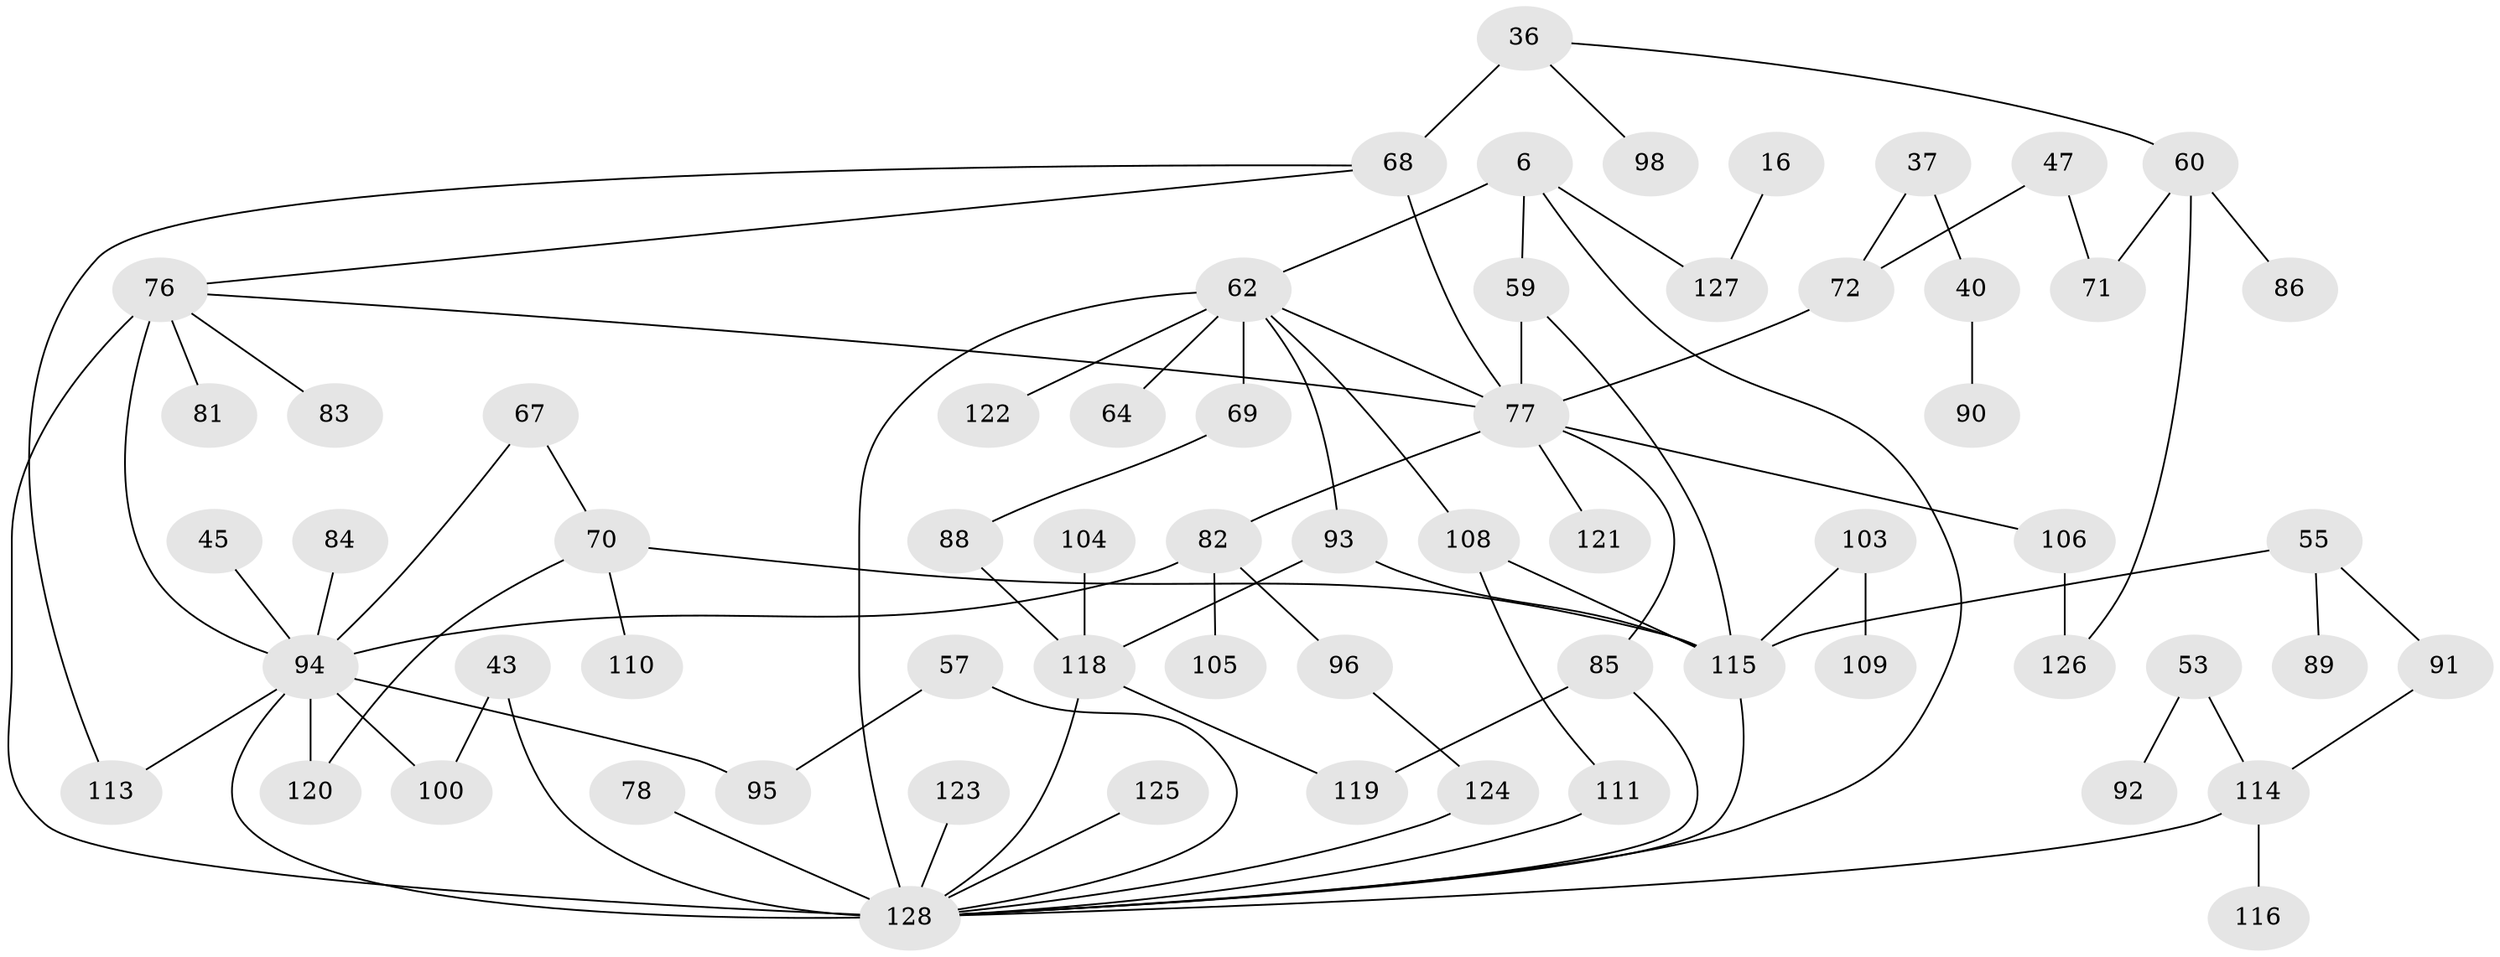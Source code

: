 // original degree distribution, {5: 0.078125, 10: 0.0078125, 2: 0.3515625, 4: 0.109375, 6: 0.03125, 3: 0.2109375, 1: 0.2109375}
// Generated by graph-tools (version 1.1) at 2025/42/03/09/25 04:42:54]
// undirected, 64 vertices, 86 edges
graph export_dot {
graph [start="1"]
  node [color=gray90,style=filled];
  6;
  16;
  36 [super="+14"];
  37;
  40;
  43;
  45;
  47 [super="+21"];
  53;
  55 [super="+49"];
  57;
  59 [super="+22"];
  60;
  62 [super="+41+38+44"];
  64;
  67;
  68 [super="+8"];
  69;
  70;
  71;
  72 [super="+5"];
  76 [super="+31+61"];
  77 [super="+54+3"];
  78;
  81;
  82 [super="+74"];
  83;
  84;
  85 [super="+7+26"];
  86;
  88;
  89;
  90;
  91;
  92;
  93 [super="+27+65"];
  94 [super="+79"];
  95;
  96 [super="+87"];
  98;
  100;
  103;
  104;
  105;
  106 [super="+99"];
  108 [super="+13+28"];
  109;
  110;
  111;
  113 [super="+17"];
  114 [super="+39"];
  115 [super="+25+80+46"];
  116;
  118 [super="+63+58+102"];
  119 [super="+107"];
  120;
  121 [super="+23"];
  122;
  123;
  124;
  125;
  126;
  127 [super="+10"];
  128 [super="+112+97+101+117"];
  6 -- 127 [weight=2];
  6 -- 59;
  6 -- 62 [weight=2];
  6 -- 128;
  16 -- 127;
  36 -- 68 [weight=2];
  36 -- 98;
  36 -- 60;
  37 -- 40;
  37 -- 72;
  40 -- 90;
  43 -- 100;
  43 -- 128;
  45 -- 94;
  47 -- 71;
  47 -- 72;
  53 -- 92;
  53 -- 114;
  55 -- 89;
  55 -- 91;
  55 -- 115 [weight=2];
  57 -- 95;
  57 -- 128;
  59 -- 77;
  59 -- 115;
  60 -- 86;
  60 -- 71;
  60 -- 126;
  62 -- 77 [weight=3];
  62 -- 64;
  62 -- 69;
  62 -- 128 [weight=5];
  62 -- 93;
  62 -- 122;
  62 -- 108;
  67 -- 70;
  67 -- 94;
  68 -- 77 [weight=2];
  68 -- 113;
  68 -- 76;
  69 -- 88;
  70 -- 110;
  70 -- 120;
  70 -- 115;
  72 -- 77 [weight=2];
  76 -- 81;
  76 -- 83;
  76 -- 77;
  76 -- 128 [weight=3];
  76 -- 94;
  77 -- 106 [weight=2];
  77 -- 85 [weight=2];
  77 -- 82;
  77 -- 121;
  78 -- 128;
  82 -- 96 [weight=2];
  82 -- 105;
  82 -- 94;
  84 -- 94;
  85 -- 119 [weight=2];
  85 -- 128;
  88 -- 118;
  91 -- 114;
  93 -- 115;
  93 -- 118;
  94 -- 120;
  94 -- 128;
  94 -- 100;
  94 -- 113;
  94 -- 95;
  96 -- 124;
  103 -- 109;
  103 -- 115;
  104 -- 118;
  106 -- 126;
  108 -- 111;
  108 -- 115;
  111 -- 128;
  114 -- 128;
  114 -- 116;
  115 -- 128;
  118 -- 119;
  118 -- 128 [weight=2];
  123 -- 128;
  124 -- 128;
  125 -- 128;
}
